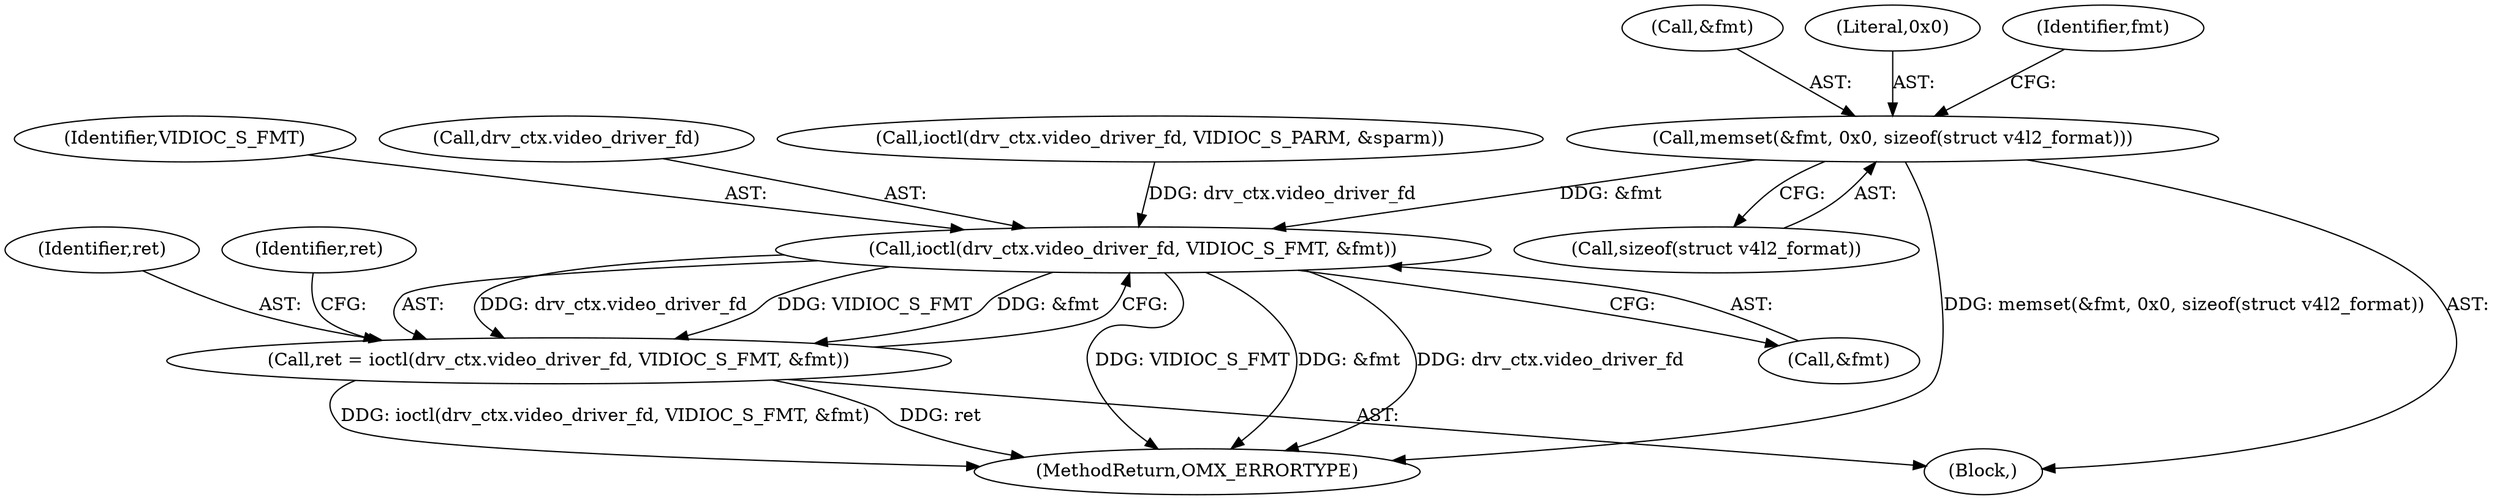 digraph "0_Android_560ccdb509a7b86186fac0fce1b25bd9a3e6a6e8_2@API" {
"1001095" [label="(Call,memset(&fmt, 0x0, sizeof(struct v4l2_format)))"];
"1001159" [label="(Call,ioctl(drv_ctx.video_driver_fd, VIDIOC_S_FMT, &fmt))"];
"1001157" [label="(Call,ret = ioctl(drv_ctx.video_driver_fd, VIDIOC_S_FMT, &fmt))"];
"1001163" [label="(Identifier,VIDIOC_S_FMT)"];
"1001096" [label="(Call,&fmt)"];
"1001159" [label="(Call,ioctl(drv_ctx.video_driver_fd, VIDIOC_S_FMT, &fmt))"];
"1001098" [label="(Literal,0x0)"];
"1001160" [label="(Call,drv_ctx.video_driver_fd)"];
"1000964" [label="(Call,ioctl(drv_ctx.video_driver_fd, VIDIOC_S_PARM, &sparm))"];
"1001099" [label="(Call,sizeof(struct v4l2_format))"];
"1003102" [label="(MethodReturn,OMX_ERRORTYPE)"];
"1001157" [label="(Call,ret = ioctl(drv_ctx.video_driver_fd, VIDIOC_S_FMT, &fmt))"];
"1001158" [label="(Identifier,ret)"];
"1001164" [label="(Call,&fmt)"];
"1001058" [label="(Block,)"];
"1001167" [label="(Identifier,ret)"];
"1001103" [label="(Identifier,fmt)"];
"1001095" [label="(Call,memset(&fmt, 0x0, sizeof(struct v4l2_format)))"];
"1001095" -> "1001058"  [label="AST: "];
"1001095" -> "1001099"  [label="CFG: "];
"1001096" -> "1001095"  [label="AST: "];
"1001098" -> "1001095"  [label="AST: "];
"1001099" -> "1001095"  [label="AST: "];
"1001103" -> "1001095"  [label="CFG: "];
"1001095" -> "1003102"  [label="DDG: memset(&fmt, 0x0, sizeof(struct v4l2_format))"];
"1001095" -> "1001159"  [label="DDG: &fmt"];
"1001159" -> "1001157"  [label="AST: "];
"1001159" -> "1001164"  [label="CFG: "];
"1001160" -> "1001159"  [label="AST: "];
"1001163" -> "1001159"  [label="AST: "];
"1001164" -> "1001159"  [label="AST: "];
"1001157" -> "1001159"  [label="CFG: "];
"1001159" -> "1003102"  [label="DDG: VIDIOC_S_FMT"];
"1001159" -> "1003102"  [label="DDG: &fmt"];
"1001159" -> "1003102"  [label="DDG: drv_ctx.video_driver_fd"];
"1001159" -> "1001157"  [label="DDG: drv_ctx.video_driver_fd"];
"1001159" -> "1001157"  [label="DDG: VIDIOC_S_FMT"];
"1001159" -> "1001157"  [label="DDG: &fmt"];
"1000964" -> "1001159"  [label="DDG: drv_ctx.video_driver_fd"];
"1001157" -> "1001058"  [label="AST: "];
"1001158" -> "1001157"  [label="AST: "];
"1001167" -> "1001157"  [label="CFG: "];
"1001157" -> "1003102"  [label="DDG: ioctl(drv_ctx.video_driver_fd, VIDIOC_S_FMT, &fmt)"];
"1001157" -> "1003102"  [label="DDG: ret"];
}
